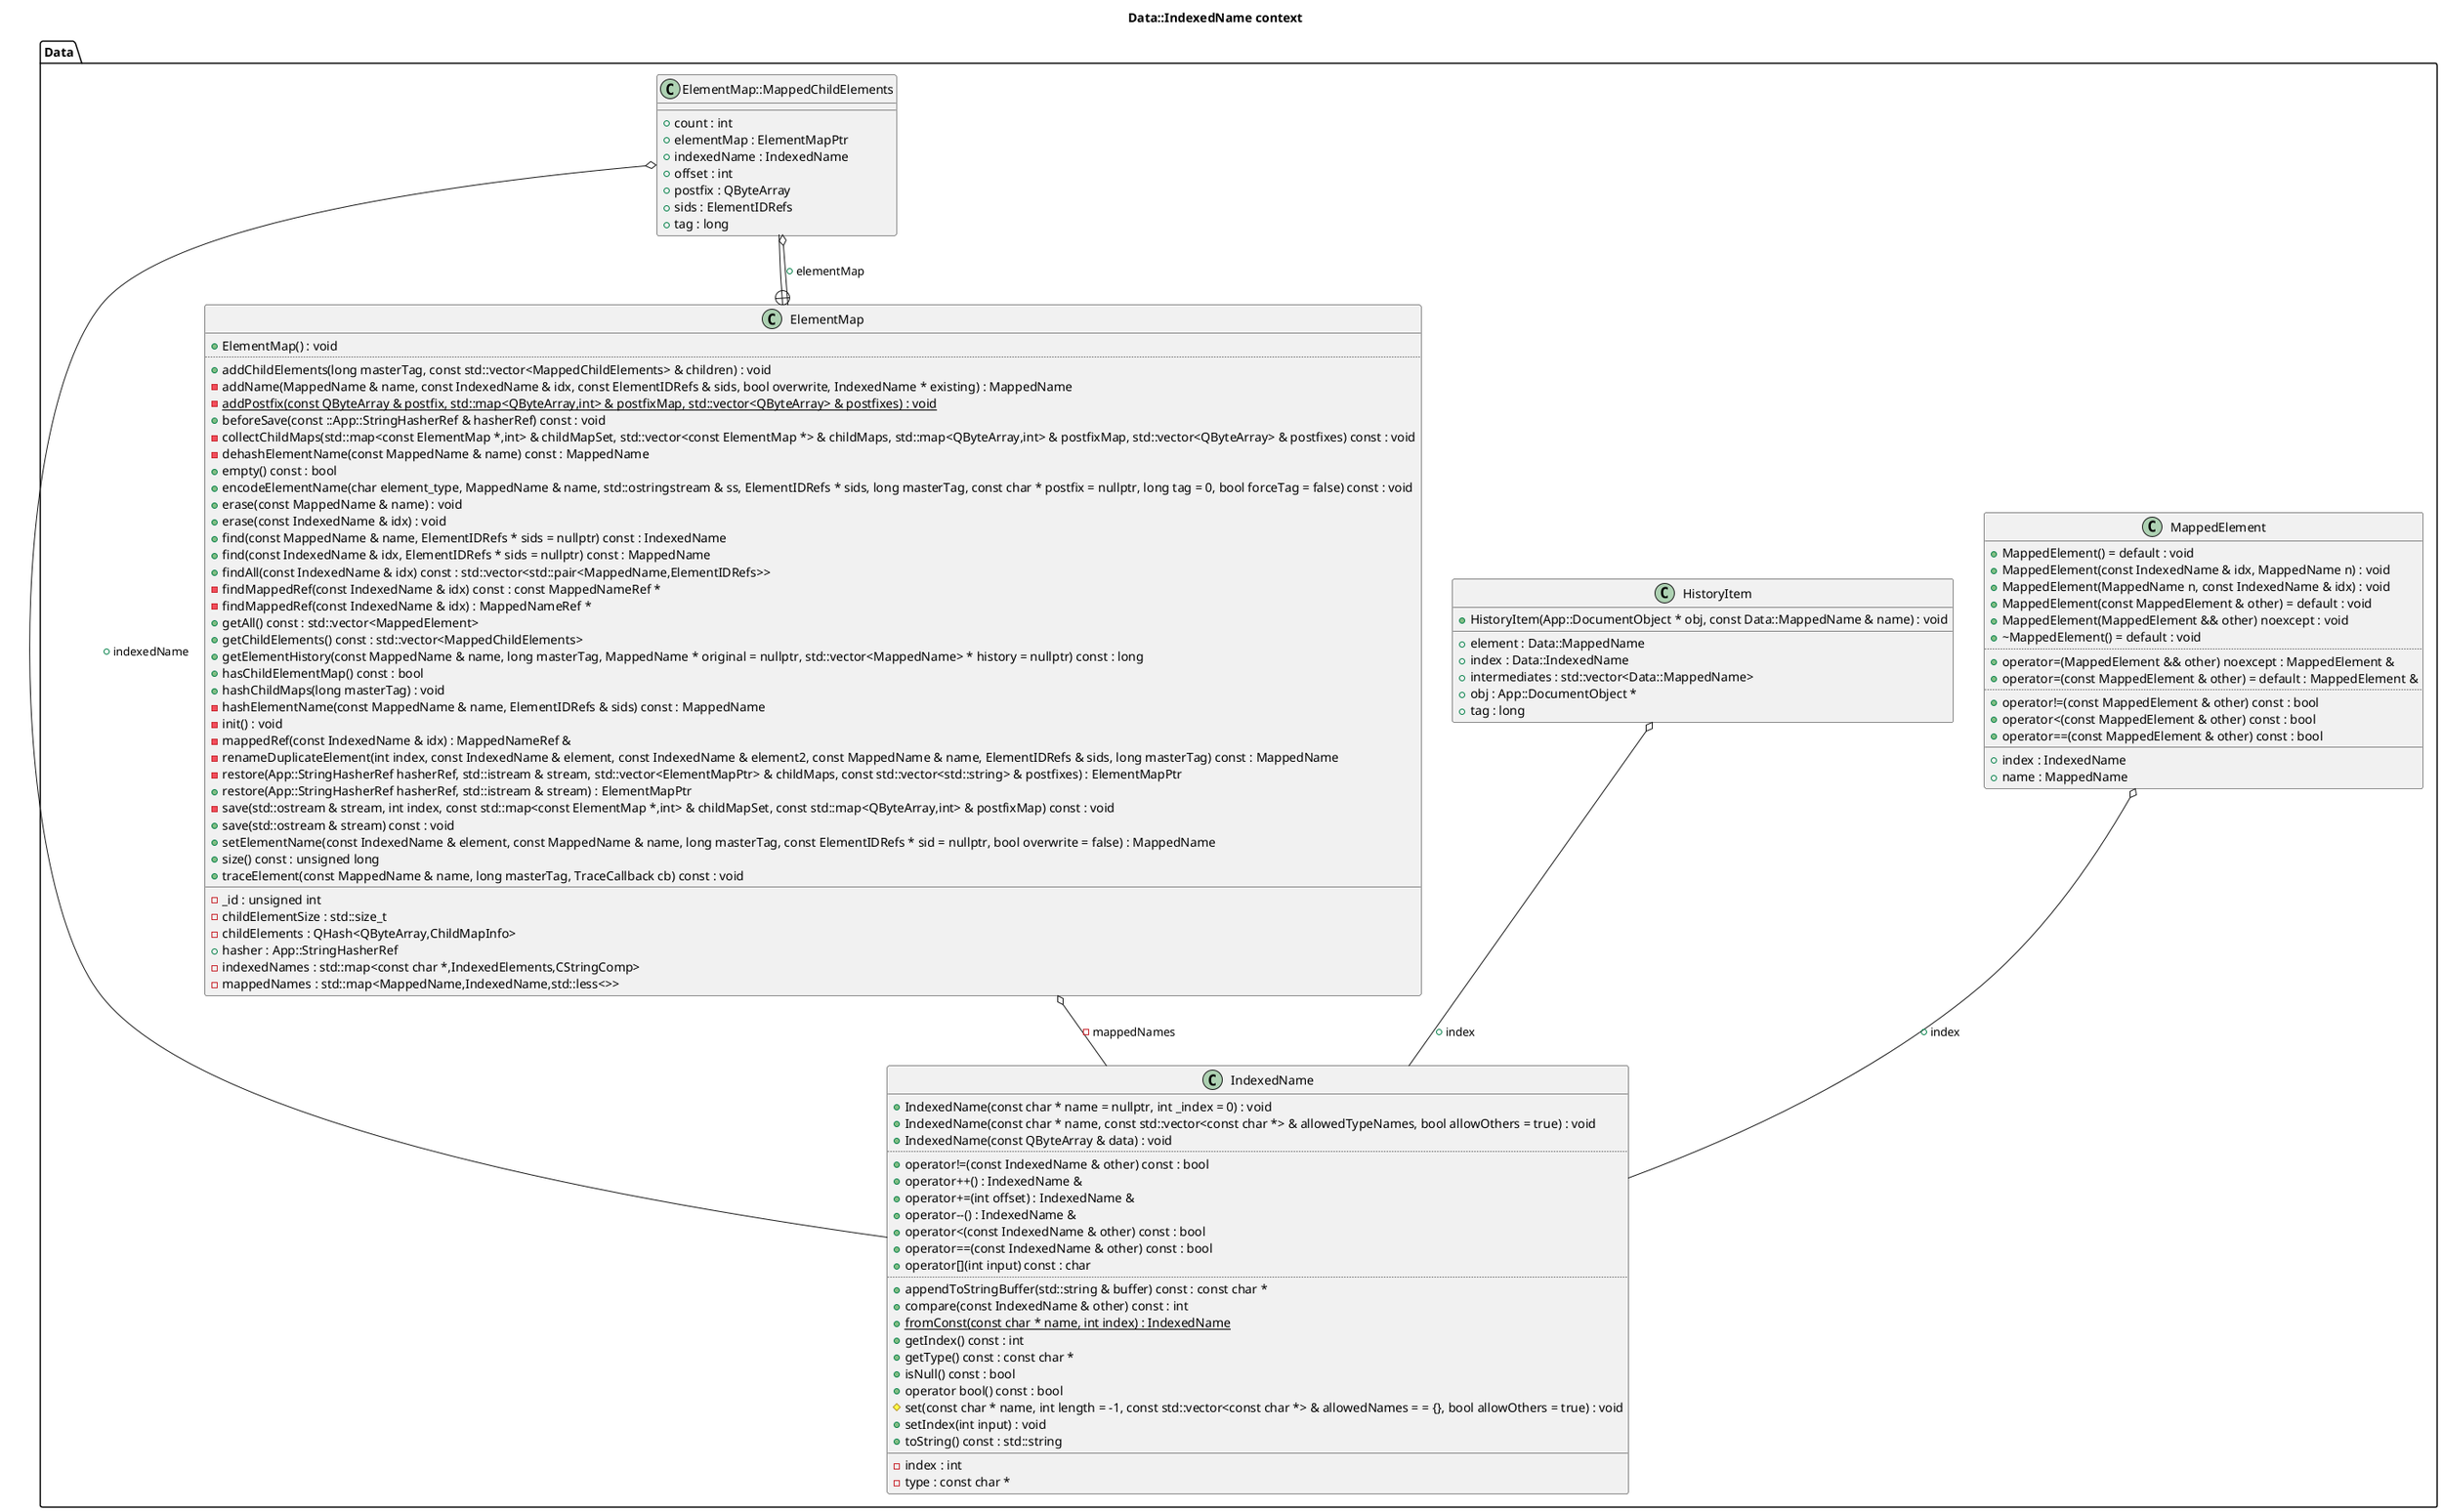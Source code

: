 @startuml
title Data::IndexedName context
package [Data] as C_0007944022382666682349 {
class "IndexedName" as C_0000077198310494763102
class C_0000077198310494763102 [[https://github.com/FreeCAD/FreeCAD/blob/2fcc5317fe3aee96ca73475986a577719fc78e20/src/App/IndexedName.h#L55{IndexedName}]] {
+IndexedName(const char * name = nullptr, int _index = 0) : void [[[https://github.com/FreeCAD/FreeCAD/blob/2fcc5317fe3aee96ca73475986a577719fc78e20/src/App/IndexedName.h#L67{IndexedName}]]]
+IndexedName(const char * name, const std::vector<const char *> & allowedTypeNames, bool allowOthers = true) : void [[[https://github.com/FreeCAD/FreeCAD/blob/2fcc5317fe3aee96ca73475986a577719fc78e20/src/App/IndexedName.h#L96{IndexedName}]]]
+IndexedName(const QByteArray & data) : void [[[https://github.com/FreeCAD/FreeCAD/blob/2fcc5317fe3aee96ca73475986a577719fc78e20/src/App/IndexedName.h#L108{IndexedName}]]]
..
+operator!=(const IndexedName & other) const : bool [[[https://github.com/FreeCAD/FreeCAD/blob/2fcc5317fe3aee96ca73475986a577719fc78e20/src/App/IndexedName.h#L198{operator!=}]]]
+operator++() : IndexedName & [[[https://github.com/FreeCAD/FreeCAD/blob/2fcc5317fe3aee96ca73475986a577719fc78e20/src/App/IndexedName.h#L182{operator++}]]]
+operator+=(int offset) : IndexedName & [[[https://github.com/FreeCAD/FreeCAD/blob/2fcc5317fe3aee96ca73475986a577719fc78e20/src/App/IndexedName.h#L174{operator+=}]]]
+operator--() : IndexedName & [[[https://github.com/FreeCAD/FreeCAD/blob/2fcc5317fe3aee96ca73475986a577719fc78e20/src/App/IndexedName.h#L190{operator--}]]]
+operator<(const IndexedName & other) const : bool [[[https://github.com/FreeCAD/FreeCAD/blob/2fcc5317fe3aee96ca73475986a577719fc78e20/src/App/IndexedName.h#L221{operator<}]]]
+operator==(const IndexedName & other) const : bool [[[https://github.com/FreeCAD/FreeCAD/blob/2fcc5317fe3aee96ca73475986a577719fc78e20/src/App/IndexedName.h#L166{operator==}]]]
+operator[](int input) const : char [[[https://github.com/FreeCAD/FreeCAD/blob/2fcc5317fe3aee96ca73475986a577719fc78e20/src/App/IndexedName.h#L228{operator[]}]]]
..
+appendToStringBuffer(std::string & buffer) const : const char * [[[https://github.com/FreeCAD/FreeCAD/blob/2fcc5317fe3aee96ca73475986a577719fc78e20/src/App/IndexedName.h#L133{appendToStringBuffer}]]]
+compare(const IndexedName & other) const : int [[[https://github.com/FreeCAD/FreeCAD/blob/2fcc5317fe3aee96ca73475986a577719fc78e20/src/App/IndexedName.h#L204{compare}]]]
{static} +fromConst(const char * name, int index) : IndexedName [[[https://github.com/FreeCAD/FreeCAD/blob/2fcc5317fe3aee96ca73475986a577719fc78e20/src/App/IndexedName.h#L120{fromConst}]]]
+getIndex() const : int [[[https://github.com/FreeCAD/FreeCAD/blob/2fcc5317fe3aee96ca73475986a577719fc78e20/src/App/IndexedName.h#L241{getIndex}]]]
+getType() const : const char * [[[https://github.com/FreeCAD/FreeCAD/blob/2fcc5317fe3aee96ca73475986a577719fc78e20/src/App/IndexedName.h#L238{getType}]]]
+isNull() const : bool [[[https://github.com/FreeCAD/FreeCAD/blob/2fcc5317fe3aee96ca73475986a577719fc78e20/src/App/IndexedName.h#L252{isNull}]]]
+operator bool() const : bool [[[https://github.com/FreeCAD/FreeCAD/blob/2fcc5317fe3aee96ca73475986a577719fc78e20/src/App/IndexedName.h#L256{operator bool}]]]
#set(const char * name, int length = -1, const std::vector<const char *> & allowedNames = = {}, bool allowOthers = true) : void [[[https://github.com/FreeCAD/FreeCAD/blob/2fcc5317fe3aee96ca73475986a577719fc78e20/src/App/IndexedName.h#L271{set}]]]
+setIndex(int input) : void [[[https://github.com/FreeCAD/FreeCAD/blob/2fcc5317fe3aee96ca73475986a577719fc78e20/src/App/IndexedName.h#L247{setIndex}]]]
+toString() const : std::string [[[https://github.com/FreeCAD/FreeCAD/blob/2fcc5317fe3aee96ca73475986a577719fc78e20/src/App/IndexedName.h#L147{toString}]]]
__
-index : int [[[https://github.com/FreeCAD/FreeCAD/blob/2fcc5317fe3aee96ca73475986a577719fc78e20/src/App/IndexedName.h#L278{index}]]]
-type : const char * [[[https://github.com/FreeCAD/FreeCAD/blob/2fcc5317fe3aee96ca73475986a577719fc78e20/src/App/IndexedName.h#L277{type}]]]
}
class "MappedElement" as C_0005907300236355149255
class C_0005907300236355149255 [[https://github.com/FreeCAD/FreeCAD/blob/2fcc5317fe3aee96ca73475986a577719fc78e20/src/App/MappedElement.h#L41{MappedElement}]] {
+MappedElement() = default : void [[[https://github.com/FreeCAD/FreeCAD/blob/2fcc5317fe3aee96ca73475986a577719fc78e20/src/App/MappedElement.h#L46{MappedElement}]]]
+MappedElement(const IndexedName & idx, MappedName n) : void [[[https://github.com/FreeCAD/FreeCAD/blob/2fcc5317fe3aee96ca73475986a577719fc78e20/src/App/MappedElement.h#L48{MappedElement}]]]
+MappedElement(MappedName n, const IndexedName & idx) : void [[[https://github.com/FreeCAD/FreeCAD/blob/2fcc5317fe3aee96ca73475986a577719fc78e20/src/App/MappedElement.h#L53{MappedElement}]]]
+MappedElement(const MappedElement & other) = default : void [[[https://github.com/FreeCAD/FreeCAD/blob/2fcc5317fe3aee96ca73475986a577719fc78e20/src/App/MappedElement.h#L60{MappedElement}]]]
+MappedElement(MappedElement && other) noexcept : void [[[https://github.com/FreeCAD/FreeCAD/blob/2fcc5317fe3aee96ca73475986a577719fc78e20/src/App/MappedElement.h#L62{MappedElement}]]]
+~MappedElement() = default : void [[[https://github.com/FreeCAD/FreeCAD/blob/2fcc5317fe3aee96ca73475986a577719fc78e20/src/App/MappedElement.h#L58{~MappedElement}]]]
..
+operator=(MappedElement && other) noexcept : MappedElement & [[[https://github.com/FreeCAD/FreeCAD/blob/2fcc5317fe3aee96ca73475986a577719fc78e20/src/App/MappedElement.h#L67{operator=}]]]
+operator=(const MappedElement & other) = default : MappedElement & [[[https://github.com/FreeCAD/FreeCAD/blob/2fcc5317fe3aee96ca73475986a577719fc78e20/src/App/MappedElement.h#L74{operator=}]]]
..
+operator!=(const MappedElement & other) const : bool [[[https://github.com/FreeCAD/FreeCAD/blob/2fcc5317fe3aee96ca73475986a577719fc78e20/src/App/MappedElement.h#L81{operator!=}]]]
+operator<(const MappedElement & other) const : bool [[[https://github.com/FreeCAD/FreeCAD/blob/2fcc5317fe3aee96ca73475986a577719fc78e20/src/App/MappedElement.h#L89{operator<}]]]
+operator==(const MappedElement & other) const : bool [[[https://github.com/FreeCAD/FreeCAD/blob/2fcc5317fe3aee96ca73475986a577719fc78e20/src/App/MappedElement.h#L76{operator==}]]]
__
+index : IndexedName [[[https://github.com/FreeCAD/FreeCAD/blob/2fcc5317fe3aee96ca73475986a577719fc78e20/src/App/MappedElement.h#L43{index}]]]
+name : MappedName [[[https://github.com/FreeCAD/FreeCAD/blob/2fcc5317fe3aee96ca73475986a577719fc78e20/src/App/MappedElement.h#L44{name}]]]
}
class "HistoryItem" as C_0014877617629229202398
class C_0014877617629229202398 [[https://github.com/FreeCAD/FreeCAD/blob/2fcc5317fe3aee96ca73475986a577719fc78e20/src/App/MappedElement.h#L102{HistoryItem}]] {
+HistoryItem(App::DocumentObject * obj, const Data::MappedName & name) : void [[[https://github.com/FreeCAD/FreeCAD/blob/2fcc5317fe3aee96ca73475986a577719fc78e20/src/App/MappedElement.h#L108{HistoryItem}]]]
__
+element : Data::MappedName [[[https://github.com/FreeCAD/FreeCAD/blob/2fcc5317fe3aee96ca73475986a577719fc78e20/src/App/MappedElement.h#L105{element}]]]
+index : Data::IndexedName [[[https://github.com/FreeCAD/FreeCAD/blob/2fcc5317fe3aee96ca73475986a577719fc78e20/src/App/MappedElement.h#L106{index}]]]
+intermediates : std::vector<Data::MappedName> [[[https://github.com/FreeCAD/FreeCAD/blob/2fcc5317fe3aee96ca73475986a577719fc78e20/src/App/MappedElement.h#L107{intermediates}]]]
+obj : App::DocumentObject * [[[https://github.com/FreeCAD/FreeCAD/blob/2fcc5317fe3aee96ca73475986a577719fc78e20/src/App/MappedElement.h#L103{obj}]]]
+tag : long [[[https://github.com/FreeCAD/FreeCAD/blob/2fcc5317fe3aee96ca73475986a577719fc78e20/src/App/MappedElement.h#L104{tag}]]]
}
class "ElementMap" as C_0006510952662018626113
class C_0006510952662018626113 [[https://github.com/FreeCAD/FreeCAD/blob/2fcc5317fe3aee96ca73475986a577719fc78e20/src/App/ElementMap.h#L71{ElementMap}]] {
+ElementMap() : void [[[https://github.com/FreeCAD/FreeCAD/blob/2fcc5317fe3aee96ca73475986a577719fc78e20/src/App/ElementMap.h#L78{ElementMap}]]]
..
+addChildElements(long masterTag, const std::vector<MappedChildElements> & children) : void [[[https://github.com/FreeCAD/FreeCAD/blob/2fcc5317fe3aee96ca73475986a577719fc78e20/src/App/ElementMap.h#L193{addChildElements}]]]
-addName(MappedName & name, const IndexedName & idx, const ElementIDRefs & sids, bool overwrite, IndexedName * existing) : MappedName [[[https://github.com/FreeCAD/FreeCAD/blob/2fcc5317fe3aee96ca73475986a577719fc78e20/src/App/ElementMap.h#L240{addName}]]]
{static} -addPostfix(const QByteArray & postfix, std::map<QByteArray,int> & postfixMap, std::vector<QByteArray> & postfixes) : void [[[https://github.com/FreeCAD/FreeCAD/blob/2fcc5317fe3aee96ca73475986a577719fc78e20/src/App/ElementMap.h#L246{addPostfix}]]]
+beforeSave(const ::App::StringHasherRef & hasherRef) const : void [[[https://github.com/FreeCAD/FreeCAD/blob/2fcc5317fe3aee96ca73475986a577719fc78e20/src/App/ElementMap.h#L87{beforeSave}]]]
-collectChildMaps(std::map<const ElementMap *,int> & childMapSet, std::vector<const ElementMap *> & childMaps, std::map<QByteArray,int> & postfixMap, std::vector<QByteArray> & postfixes) const : void [[[https://github.com/FreeCAD/FreeCAD/blob/2fcc5317fe3aee96ca73475986a577719fc78e20/src/App/ElementMap.h#L272{collectChildMaps}]]]
-dehashElementName(const MappedName & name) const : MappedName [[[https://github.com/FreeCAD/FreeCAD/blob/2fcc5317fe3aee96ca73475986a577719fc78e20/src/App/ElementMap.h#L264{dehashElementName}]]]
+empty() const : bool [[[https://github.com/FreeCAD/FreeCAD/blob/2fcc5317fe3aee96ca73475986a577719fc78e20/src/App/ElementMap.h#L152{empty}]]]
+encodeElementName(char element_type, MappedName & name, std::ostringstream & ss, ElementIDRefs * sids, long masterTag, const char * postfix = nullptr, long tag = 0, bool forceTag = false) const : void [[[https://github.com/FreeCAD/FreeCAD/blob/2fcc5317fe3aee96ca73475986a577719fc78e20/src/App/ElementMap.h#L135{encodeElementName}]]]
+erase(const MappedName & name) : void [[[https://github.com/FreeCAD/FreeCAD/blob/2fcc5317fe3aee96ca73475986a577719fc78e20/src/App/ElementMap.h#L145{erase}]]]
+erase(const IndexedName & idx) : void [[[https://github.com/FreeCAD/FreeCAD/blob/2fcc5317fe3aee96ca73475986a577719fc78e20/src/App/ElementMap.h#L148{erase}]]]
+find(const MappedName & name, ElementIDRefs * sids = nullptr) const : IndexedName [[[https://github.com/FreeCAD/FreeCAD/blob/2fcc5317fe3aee96ca73475986a577719fc78e20/src/App/ElementMap.h#L154{find}]]]
+find(const IndexedName & idx, ElementIDRefs * sids = nullptr) const : MappedName [[[https://github.com/FreeCAD/FreeCAD/blob/2fcc5317fe3aee96ca73475986a577719fc78e20/src/App/ElementMap.h#L156{find}]]]
+findAll(const IndexedName & idx) const : std::vector<std::pair<MappedName,ElementIDRefs>> [[[https://github.com/FreeCAD/FreeCAD/blob/2fcc5317fe3aee96ca73475986a577719fc78e20/src/App/ElementMap.h#L158{findAll}]]]
-findMappedRef(const IndexedName & idx) const : const MappedNameRef * [[[https://github.com/FreeCAD/FreeCAD/blob/2fcc5317fe3aee96ca73475986a577719fc78e20/src/App/ElementMap.h#L267{findMappedRef}]]]
-findMappedRef(const IndexedName & idx) : MappedNameRef * [[[https://github.com/FreeCAD/FreeCAD/blob/2fcc5317fe3aee96ca73475986a577719fc78e20/src/App/ElementMap.h#L268{findMappedRef}]]]
+getAll() const : std::vector<MappedElement> [[[https://github.com/FreeCAD/FreeCAD/blob/2fcc5317fe3aee96ca73475986a577719fc78e20/src/App/ElementMap.h#L197{getAll}]]]
+getChildElements() const : std::vector<MappedChildElements> [[[https://github.com/FreeCAD/FreeCAD/blob/2fcc5317fe3aee96ca73475986a577719fc78e20/src/App/ElementMap.h#L195{getChildElements}]]]
+getElementHistory(const MappedName & name, long masterTag, MappedName * original = nullptr, std::vector<MappedName> * history = nullptr) const : long [[[https://github.com/FreeCAD/FreeCAD/blob/2fcc5317fe3aee96ca73475986a577719fc78e20/src/App/ElementMap.h#L199{getElementHistory}]]]
+hasChildElementMap() const : bool [[[https://github.com/FreeCAD/FreeCAD/blob/2fcc5317fe3aee96ca73475986a577719fc78e20/src/App/ElementMap.h#L168{hasChildElementMap}]]]
+hashChildMaps(long masterTag) : void [[[https://github.com/FreeCAD/FreeCAD/blob/2fcc5317fe3aee96ca73475986a577719fc78e20/src/App/ElementMap.h#L176{hashChildMaps}]]]
-hashElementName(const MappedName & name, ElementIDRefs & sids) const : MappedName [[[https://github.com/FreeCAD/FreeCAD/blob/2fcc5317fe3aee96ca73475986a577719fc78e20/src/App/ElementMap.h#L261{hashElementName}]]]
-init() : void [[[https://github.com/FreeCAD/FreeCAD/blob/2fcc5317fe3aee96ca73475986a577719fc78e20/src/App/ElementMap.h#L308{init}]]]
-mappedRef(const IndexedName & idx) : MappedNameRef & [[[https://github.com/FreeCAD/FreeCAD/blob/2fcc5317fe3aee96ca73475986a577719fc78e20/src/App/ElementMap.h#L270{mappedRef}]]]
-renameDuplicateElement(int index, const IndexedName & element, const IndexedName & element2, const MappedName & name, ElementIDRefs & sids, long masterTag) const : MappedName [[[https://github.com/FreeCAD/FreeCAD/blob/2fcc5317fe3aee96ca73475986a577719fc78e20/src/App/ElementMap.h#L251{renameDuplicateElement}]]]
-restore(App::StringHasherRef hasherRef, std::istream & stream, std::vector<ElementMapPtr> & childMaps, const std::vector<std::string> & postfixes) : ElementMapPtr [[[https://github.com/FreeCAD/FreeCAD/blob/2fcc5317fe3aee96ca73475986a577719fc78e20/src/App/ElementMap.h#L227{restore}]]]
+restore(App::StringHasherRef hasherRef, std::istream & stream) : ElementMapPtr [[[https://github.com/FreeCAD/FreeCAD/blob/2fcc5317fe3aee96ca73475986a577719fc78e20/src/App/ElementMap.h#L101{restore}]]]
-save(std::ostream & stream, int index, const std::map<const ElementMap *,int> & childMapSet, const std::map<QByteArray,int> & postfixMap) const : void [[[https://github.com/FreeCAD/FreeCAD/blob/2fcc5317fe3aee96ca73475986a577719fc78e20/src/App/ElementMap.h#L218{save}]]]
+save(std::ostream & stream) const : void [[[https://github.com/FreeCAD/FreeCAD/blob/2fcc5317fe3aee96ca73475986a577719fc78e20/src/App/ElementMap.h#L93{save}]]]
+setElementName(const IndexedName & element, const MappedName & name, long masterTag, const ElementIDRefs * sid = nullptr, bool overwrite = false) : MappedName [[[https://github.com/FreeCAD/FreeCAD/blob/2fcc5317fe3aee96ca73475986a577719fc78e20/src/App/ElementMap.h#L122{setElementName}]]]
+size() const : unsigned long [[[https://github.com/FreeCAD/FreeCAD/blob/2fcc5317fe3aee96ca73475986a577719fc78e20/src/App/ElementMap.h#L150{size}]]]
+traceElement(const MappedName & name, long masterTag, TraceCallback cb) const : void [[[https://github.com/FreeCAD/FreeCAD/blob/2fcc5317fe3aee96ca73475986a577719fc78e20/src/App/ElementMap.h#L209{traceElement}]]]
__
-_id : unsigned int [[[https://github.com/FreeCAD/FreeCAD/blob/2fcc5317fe3aee96ca73475986a577719fc78e20/src/App/ElementMap.h#L306{_id}]]]
-childElementSize : std::size_t [[[https://github.com/FreeCAD/FreeCAD/blob/2fcc5317fe3aee96ca73475986a577719fc78e20/src/App/ElementMap.h#L304{childElementSize}]]]
-childElements : QHash<QByteArray,ChildMapInfo> [[[https://github.com/FreeCAD/FreeCAD/blob/2fcc5317fe3aee96ca73475986a577719fc78e20/src/App/ElementMap.h#L303{childElements}]]]
+hasher : App::StringHasherRef [[[https://github.com/FreeCAD/FreeCAD/blob/2fcc5317fe3aee96ca73475986a577719fc78e20/src/App/ElementMap.h#L312{hasher}]]]
-indexedNames : std::map<const char *,IndexedElements,CStringComp> [[[https://github.com/FreeCAD/FreeCAD/blob/2fcc5317fe3aee96ca73475986a577719fc78e20/src/App/ElementMap.h#L292{indexedNames}]]]
-mappedNames : std::map<MappedName,IndexedName,std::less<>> [[[https://github.com/FreeCAD/FreeCAD/blob/2fcc5317fe3aee96ca73475986a577719fc78e20/src/App/ElementMap.h#L294{mappedNames}]]]
}
class "ElementMap::MappedChildElements" as C_0004786846721929822972
class C_0004786846721929822972 [[https://github.com/FreeCAD/FreeCAD/blob/2fcc5317fe3aee96ca73475986a577719fc78e20/src/App/ElementMap.h#L178{ElementMap::MappedChildElements}]] {
__
+count : int [[[https://github.com/FreeCAD/FreeCAD/blob/2fcc5317fe3aee96ca73475986a577719fc78e20/src/App/ElementMap.h#L181{count}]]]
+elementMap : ElementMapPtr [[[https://github.com/FreeCAD/FreeCAD/blob/2fcc5317fe3aee96ca73475986a577719fc78e20/src/App/ElementMap.h#L184{elementMap}]]]
+indexedName : IndexedName [[[https://github.com/FreeCAD/FreeCAD/blob/2fcc5317fe3aee96ca73475986a577719fc78e20/src/App/ElementMap.h#L180{indexedName}]]]
+offset : int [[[https://github.com/FreeCAD/FreeCAD/blob/2fcc5317fe3aee96ca73475986a577719fc78e20/src/App/ElementMap.h#L182{offset}]]]
+postfix : QByteArray [[[https://github.com/FreeCAD/FreeCAD/blob/2fcc5317fe3aee96ca73475986a577719fc78e20/src/App/ElementMap.h#L185{postfix}]]]
+sids : ElementIDRefs [[[https://github.com/FreeCAD/FreeCAD/blob/2fcc5317fe3aee96ca73475986a577719fc78e20/src/App/ElementMap.h#L186{sids}]]]
+tag : long [[[https://github.com/FreeCAD/FreeCAD/blob/2fcc5317fe3aee96ca73475986a577719fc78e20/src/App/ElementMap.h#L183{tag}]]]
}
}
C_0005907300236355149255 o-- C_0000077198310494763102 [[https://github.com/FreeCAD/FreeCAD/blob/2fcc5317fe3aee96ca73475986a577719fc78e20/src/App/MappedElement.h#L43{index}]] : +index
C_0014877617629229202398 o-- C_0000077198310494763102 [[https://github.com/FreeCAD/FreeCAD/blob/2fcc5317fe3aee96ca73475986a577719fc78e20/src/App/MappedElement.h#L106{index}]] : +index
C_0006510952662018626113 o-- C_0000077198310494763102 [[https://github.com/FreeCAD/FreeCAD/blob/2fcc5317fe3aee96ca73475986a577719fc78e20/src/App/ElementMap.h#L294{mappedNames}]] : -mappedNames
C_0004786846721929822972 --+ C_0006510952662018626113
C_0004786846721929822972 o-- C_0000077198310494763102 [[https://github.com/FreeCAD/FreeCAD/blob/2fcc5317fe3aee96ca73475986a577719fc78e20/src/App/ElementMap.h#L180{indexedName}]] : +indexedName
C_0004786846721929822972 o-- C_0006510952662018626113 [[https://github.com/FreeCAD/FreeCAD/blob/2fcc5317fe3aee96ca73475986a577719fc78e20/src/App/ElementMap.h#L184{elementMap}]] : +elementMap

'Generated with clang-uml, version 0.6.0
'LLVM version Ubuntu clang version 19.1.1 (1ubuntu1)
@enduml
